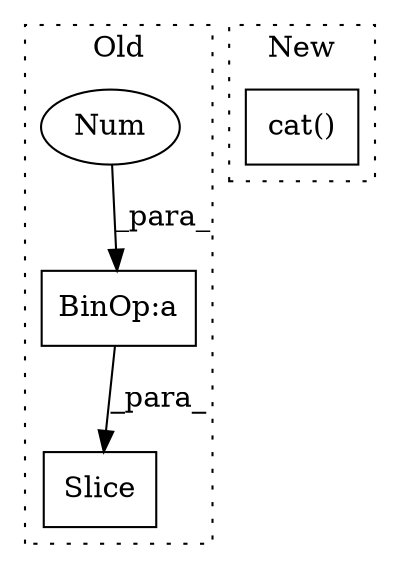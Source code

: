 digraph G {
subgraph cluster0 {
1 [label="Slice" a="80" s="2538" l="20" shape="box"];
3 [label="BinOp:a" a="82" s="2580" l="3" shape="box"];
4 [label="Num" a="76" s="2583" l="1" shape="ellipse"];
label = "Old";
style="dotted";
}
subgraph cluster1 {
2 [label="cat()" a="75" s="3447,3461" l="10,11" shape="box"];
label = "New";
style="dotted";
}
3 -> 1 [label="_para_"];
4 -> 3 [label="_para_"];
}